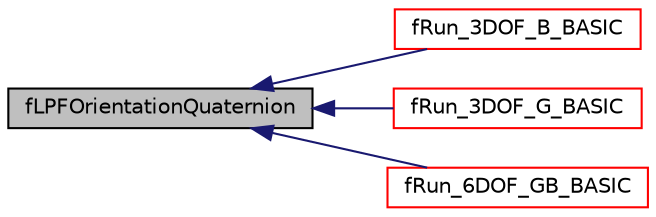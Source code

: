 digraph "fLPFOrientationQuaternion"
{
  edge [fontname="Helvetica",fontsize="10",labelfontname="Helvetica",labelfontsize="10"];
  node [fontname="Helvetica",fontsize="10",shape=record];
  rankdir="LR";
  Node92 [label="fLPFOrientationQuaternion",height=0.2,width=0.4,color="black", fillcolor="grey75", style="filled", fontcolor="black"];
  Node92 -> Node93 [dir="back",color="midnightblue",fontsize="10",style="solid",fontname="Helvetica"];
  Node93 [label="fRun_3DOF_B_BASIC",height=0.2,width=0.4,color="red", fillcolor="white", style="filled",URL="$fusion_8h.html#a2df5be5795338038774a64b41cf53a8e"];
  Node92 -> Node98 [dir="back",color="midnightblue",fontsize="10",style="solid",fontname="Helvetica"];
  Node98 [label="fRun_3DOF_G_BASIC",height=0.2,width=0.4,color="red", fillcolor="white", style="filled",URL="$fusion_8h.html#a7b5db1923cfa0dc160016e7d9b45b1c2"];
  Node92 -> Node99 [dir="back",color="midnightblue",fontsize="10",style="solid",fontname="Helvetica"];
  Node99 [label="fRun_6DOF_GB_BASIC",height=0.2,width=0.4,color="red", fillcolor="white", style="filled",URL="$fusion_8h.html#a34c550860d0e4e42bf22a2a3527043b9"];
}
